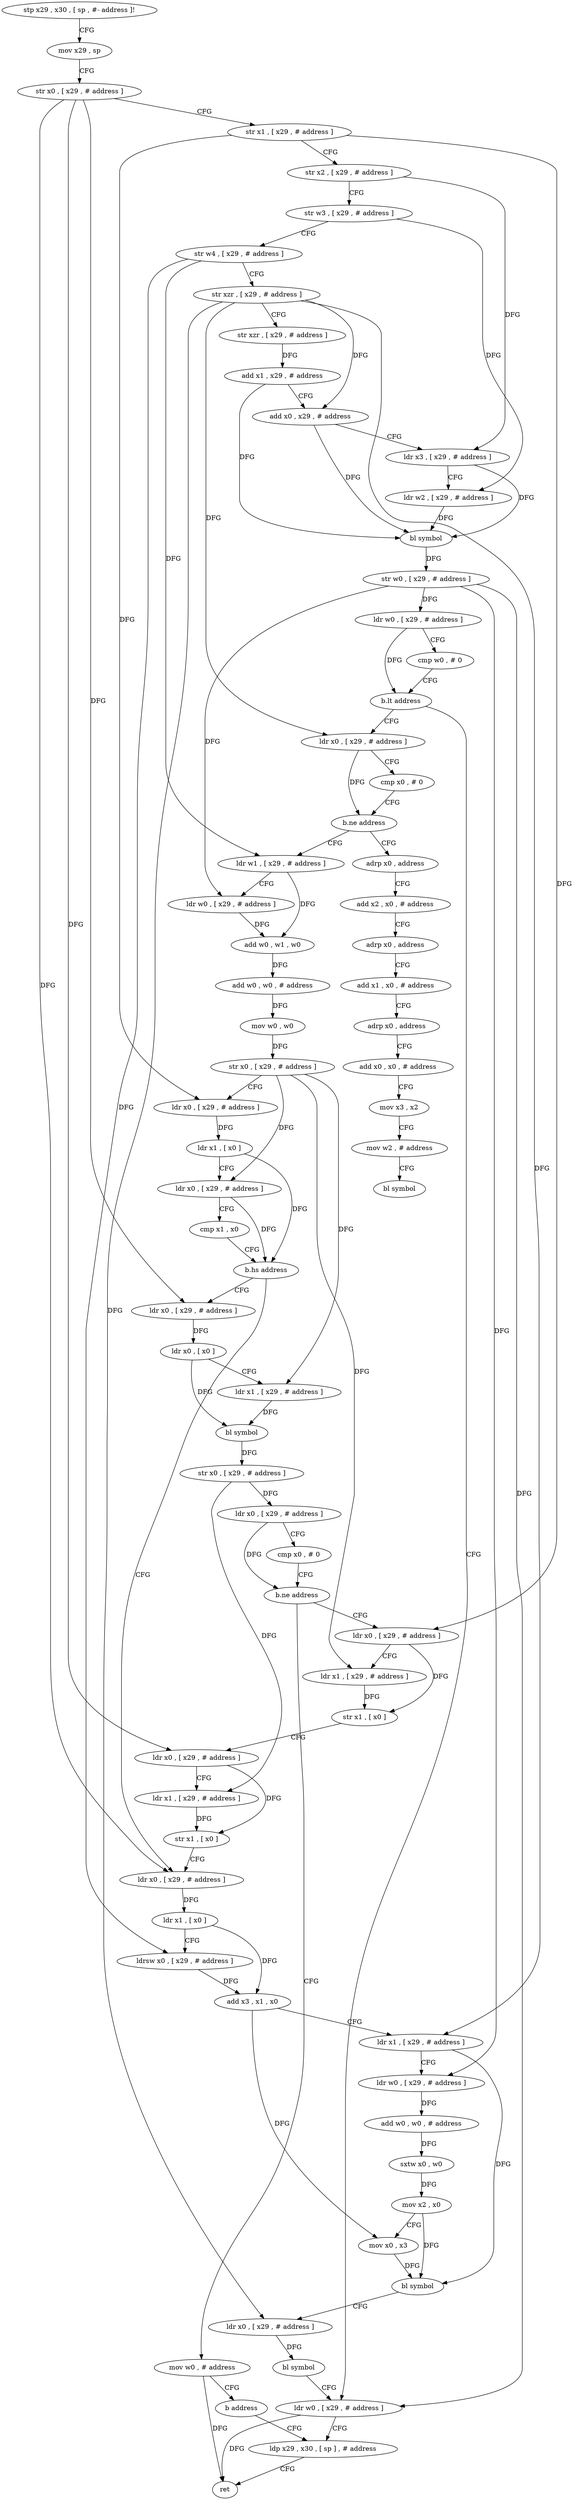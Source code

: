 digraph "func" {
"4205048" [label = "stp x29 , x30 , [ sp , #- address ]!" ]
"4205052" [label = "mov x29 , sp" ]
"4205056" [label = "str x0 , [ x29 , # address ]" ]
"4205060" [label = "str x1 , [ x29 , # address ]" ]
"4205064" [label = "str x2 , [ x29 , # address ]" ]
"4205068" [label = "str w3 , [ x29 , # address ]" ]
"4205072" [label = "str w4 , [ x29 , # address ]" ]
"4205076" [label = "str xzr , [ x29 , # address ]" ]
"4205080" [label = "str xzr , [ x29 , # address ]" ]
"4205084" [label = "add x1 , x29 , # address" ]
"4205088" [label = "add x0 , x29 , # address" ]
"4205092" [label = "ldr x3 , [ x29 , # address ]" ]
"4205096" [label = "ldr w2 , [ x29 , # address ]" ]
"4205100" [label = "bl symbol" ]
"4205104" [label = "str w0 , [ x29 , # address ]" ]
"4205108" [label = "ldr w0 , [ x29 , # address ]" ]
"4205112" [label = "cmp w0 , # 0" ]
"4205116" [label = "b.lt address" ]
"4205328" [label = "ldr w0 , [ x29 , # address ]" ]
"4205120" [label = "ldr x0 , [ x29 , # address ]" ]
"4205332" [label = "ldp x29 , x30 , [ sp ] , # address" ]
"4205124" [label = "cmp x0 , # 0" ]
"4205128" [label = "b.ne address" ]
"4205168" [label = "ldr w1 , [ x29 , # address ]" ]
"4205132" [label = "adrp x0 , address" ]
"4205172" [label = "ldr w0 , [ x29 , # address ]" ]
"4205176" [label = "add w0 , w1 , w0" ]
"4205180" [label = "add w0 , w0 , # address" ]
"4205184" [label = "mov w0 , w0" ]
"4205188" [label = "str x0 , [ x29 , # address ]" ]
"4205192" [label = "ldr x0 , [ x29 , # address ]" ]
"4205196" [label = "ldr x1 , [ x0 ]" ]
"4205200" [label = "ldr x0 , [ x29 , # address ]" ]
"4205204" [label = "cmp x1 , x0" ]
"4205208" [label = "b.hs address" ]
"4205276" [label = "ldr x0 , [ x29 , # address ]" ]
"4205212" [label = "ldr x0 , [ x29 , # address ]" ]
"4205136" [label = "add x2 , x0 , # address" ]
"4205140" [label = "adrp x0 , address" ]
"4205144" [label = "add x1 , x0 , # address" ]
"4205148" [label = "adrp x0 , address" ]
"4205152" [label = "add x0 , x0 , # address" ]
"4205156" [label = "mov x3 , x2" ]
"4205160" [label = "mov w2 , # address" ]
"4205164" [label = "bl symbol" ]
"4205280" [label = "ldr x1 , [ x0 ]" ]
"4205284" [label = "ldrsw x0 , [ x29 , # address ]" ]
"4205288" [label = "add x3 , x1 , x0" ]
"4205292" [label = "ldr x1 , [ x29 , # address ]" ]
"4205296" [label = "ldr w0 , [ x29 , # address ]" ]
"4205300" [label = "add w0 , w0 , # address" ]
"4205304" [label = "sxtw x0 , w0" ]
"4205308" [label = "mov x2 , x0" ]
"4205312" [label = "mov x0 , x3" ]
"4205316" [label = "bl symbol" ]
"4205320" [label = "ldr x0 , [ x29 , # address ]" ]
"4205324" [label = "bl symbol" ]
"4205216" [label = "ldr x0 , [ x0 ]" ]
"4205220" [label = "ldr x1 , [ x29 , # address ]" ]
"4205224" [label = "bl symbol" ]
"4205228" [label = "str x0 , [ x29 , # address ]" ]
"4205232" [label = "ldr x0 , [ x29 , # address ]" ]
"4205236" [label = "cmp x0 , # 0" ]
"4205240" [label = "b.ne address" ]
"4205252" [label = "ldr x0 , [ x29 , # address ]" ]
"4205244" [label = "mov w0 , # address" ]
"4205256" [label = "ldr x1 , [ x29 , # address ]" ]
"4205260" [label = "str x1 , [ x0 ]" ]
"4205264" [label = "ldr x0 , [ x29 , # address ]" ]
"4205268" [label = "ldr x1 , [ x29 , # address ]" ]
"4205272" [label = "str x1 , [ x0 ]" ]
"4205248" [label = "b address" ]
"4205336" [label = "ret" ]
"4205048" -> "4205052" [ label = "CFG" ]
"4205052" -> "4205056" [ label = "CFG" ]
"4205056" -> "4205060" [ label = "CFG" ]
"4205056" -> "4205276" [ label = "DFG" ]
"4205056" -> "4205212" [ label = "DFG" ]
"4205056" -> "4205264" [ label = "DFG" ]
"4205060" -> "4205064" [ label = "CFG" ]
"4205060" -> "4205192" [ label = "DFG" ]
"4205060" -> "4205252" [ label = "DFG" ]
"4205064" -> "4205068" [ label = "CFG" ]
"4205064" -> "4205092" [ label = "DFG" ]
"4205068" -> "4205072" [ label = "CFG" ]
"4205068" -> "4205096" [ label = "DFG" ]
"4205072" -> "4205076" [ label = "CFG" ]
"4205072" -> "4205168" [ label = "DFG" ]
"4205072" -> "4205284" [ label = "DFG" ]
"4205076" -> "4205080" [ label = "CFG" ]
"4205076" -> "4205120" [ label = "DFG" ]
"4205076" -> "4205292" [ label = "DFG" ]
"4205076" -> "4205320" [ label = "DFG" ]
"4205076" -> "4205088" [ label = "DFG" ]
"4205080" -> "4205084" [ label = "DFG" ]
"4205084" -> "4205088" [ label = "CFG" ]
"4205084" -> "4205100" [ label = "DFG" ]
"4205088" -> "4205092" [ label = "CFG" ]
"4205088" -> "4205100" [ label = "DFG" ]
"4205092" -> "4205096" [ label = "CFG" ]
"4205092" -> "4205100" [ label = "DFG" ]
"4205096" -> "4205100" [ label = "DFG" ]
"4205100" -> "4205104" [ label = "DFG" ]
"4205104" -> "4205108" [ label = "DFG" ]
"4205104" -> "4205328" [ label = "DFG" ]
"4205104" -> "4205172" [ label = "DFG" ]
"4205104" -> "4205296" [ label = "DFG" ]
"4205108" -> "4205112" [ label = "CFG" ]
"4205108" -> "4205116" [ label = "DFG" ]
"4205112" -> "4205116" [ label = "CFG" ]
"4205116" -> "4205328" [ label = "CFG" ]
"4205116" -> "4205120" [ label = "CFG" ]
"4205328" -> "4205332" [ label = "CFG" ]
"4205328" -> "4205336" [ label = "DFG" ]
"4205120" -> "4205124" [ label = "CFG" ]
"4205120" -> "4205128" [ label = "DFG" ]
"4205332" -> "4205336" [ label = "CFG" ]
"4205124" -> "4205128" [ label = "CFG" ]
"4205128" -> "4205168" [ label = "CFG" ]
"4205128" -> "4205132" [ label = "CFG" ]
"4205168" -> "4205172" [ label = "CFG" ]
"4205168" -> "4205176" [ label = "DFG" ]
"4205132" -> "4205136" [ label = "CFG" ]
"4205172" -> "4205176" [ label = "DFG" ]
"4205176" -> "4205180" [ label = "DFG" ]
"4205180" -> "4205184" [ label = "DFG" ]
"4205184" -> "4205188" [ label = "DFG" ]
"4205188" -> "4205192" [ label = "CFG" ]
"4205188" -> "4205200" [ label = "DFG" ]
"4205188" -> "4205220" [ label = "DFG" ]
"4205188" -> "4205256" [ label = "DFG" ]
"4205192" -> "4205196" [ label = "DFG" ]
"4205196" -> "4205200" [ label = "CFG" ]
"4205196" -> "4205208" [ label = "DFG" ]
"4205200" -> "4205204" [ label = "CFG" ]
"4205200" -> "4205208" [ label = "DFG" ]
"4205204" -> "4205208" [ label = "CFG" ]
"4205208" -> "4205276" [ label = "CFG" ]
"4205208" -> "4205212" [ label = "CFG" ]
"4205276" -> "4205280" [ label = "DFG" ]
"4205212" -> "4205216" [ label = "DFG" ]
"4205136" -> "4205140" [ label = "CFG" ]
"4205140" -> "4205144" [ label = "CFG" ]
"4205144" -> "4205148" [ label = "CFG" ]
"4205148" -> "4205152" [ label = "CFG" ]
"4205152" -> "4205156" [ label = "CFG" ]
"4205156" -> "4205160" [ label = "CFG" ]
"4205160" -> "4205164" [ label = "CFG" ]
"4205280" -> "4205284" [ label = "CFG" ]
"4205280" -> "4205288" [ label = "DFG" ]
"4205284" -> "4205288" [ label = "DFG" ]
"4205288" -> "4205292" [ label = "CFG" ]
"4205288" -> "4205312" [ label = "DFG" ]
"4205292" -> "4205296" [ label = "CFG" ]
"4205292" -> "4205316" [ label = "DFG" ]
"4205296" -> "4205300" [ label = "DFG" ]
"4205300" -> "4205304" [ label = "DFG" ]
"4205304" -> "4205308" [ label = "DFG" ]
"4205308" -> "4205312" [ label = "CFG" ]
"4205308" -> "4205316" [ label = "DFG" ]
"4205312" -> "4205316" [ label = "DFG" ]
"4205316" -> "4205320" [ label = "CFG" ]
"4205320" -> "4205324" [ label = "DFG" ]
"4205324" -> "4205328" [ label = "CFG" ]
"4205216" -> "4205220" [ label = "CFG" ]
"4205216" -> "4205224" [ label = "DFG" ]
"4205220" -> "4205224" [ label = "DFG" ]
"4205224" -> "4205228" [ label = "DFG" ]
"4205228" -> "4205232" [ label = "DFG" ]
"4205228" -> "4205268" [ label = "DFG" ]
"4205232" -> "4205236" [ label = "CFG" ]
"4205232" -> "4205240" [ label = "DFG" ]
"4205236" -> "4205240" [ label = "CFG" ]
"4205240" -> "4205252" [ label = "CFG" ]
"4205240" -> "4205244" [ label = "CFG" ]
"4205252" -> "4205256" [ label = "CFG" ]
"4205252" -> "4205260" [ label = "DFG" ]
"4205244" -> "4205248" [ label = "CFG" ]
"4205244" -> "4205336" [ label = "DFG" ]
"4205256" -> "4205260" [ label = "DFG" ]
"4205260" -> "4205264" [ label = "CFG" ]
"4205264" -> "4205268" [ label = "CFG" ]
"4205264" -> "4205272" [ label = "DFG" ]
"4205268" -> "4205272" [ label = "DFG" ]
"4205272" -> "4205276" [ label = "CFG" ]
"4205248" -> "4205332" [ label = "CFG" ]
}
